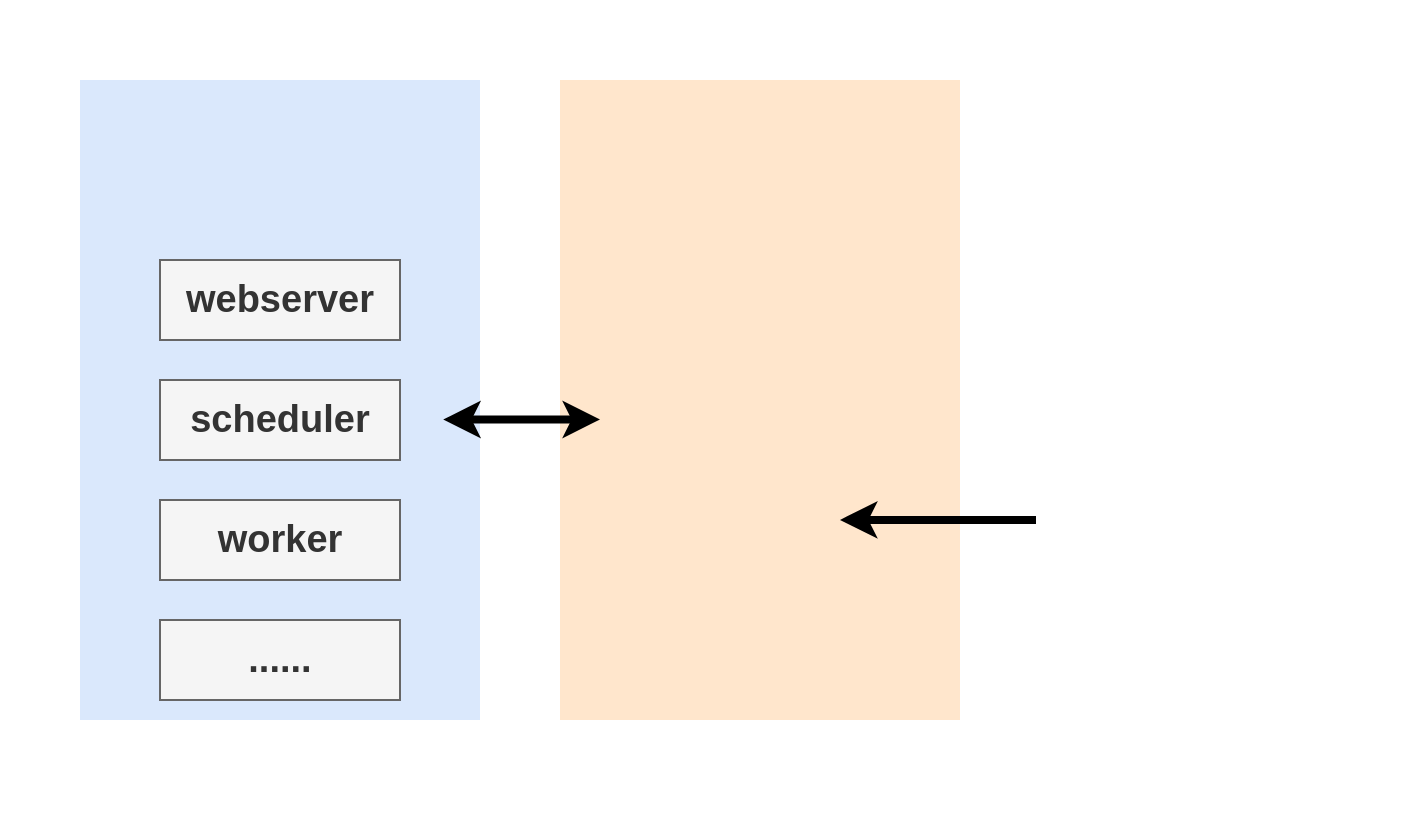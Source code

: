 <mxfile version="27.1.6">
  <diagram name="Page-1" id="q7mK_eRBIV1bxQqDiuw5">
    <mxGraphModel dx="934" dy="550" grid="1" gridSize="10" guides="1" tooltips="1" connect="1" arrows="1" fold="1" page="1" pageScale="1" pageWidth="850" pageHeight="1100" math="0" shadow="0">
      <root>
        <mxCell id="0" />
        <mxCell id="1" parent="0" />
        <mxCell id="EneeX0Qr8gwKd9KLv-ff-15" value="" style="rounded=0;whiteSpace=wrap;html=1;strokeColor=none;" vertex="1" parent="1">
          <mxGeometry x="40" y="80" width="710" height="410" as="geometry" />
        </mxCell>
        <mxCell id="EneeX0Qr8gwKd9KLv-ff-2" value="" style="rounded=0;whiteSpace=wrap;html=1;strokeColor=none;fillColor=#dae8fc;" vertex="1" parent="1">
          <mxGeometry x="80" y="120" width="200" height="320" as="geometry" />
        </mxCell>
        <mxCell id="EneeX0Qr8gwKd9KLv-ff-4" value="" style="shape=image;verticalLabelPosition=bottom;labelBackgroundColor=default;verticalAlign=top;aspect=fixed;imageAspect=0;image=https://upload.wikimedia.org/wikipedia/commons/thumb/7/71/AirflowLogo.svg/640px-AirflowLogo.svg.png;" vertex="1" parent="1">
          <mxGeometry x="89.67" y="130" width="180.65" height="70" as="geometry" />
        </mxCell>
        <mxCell id="EneeX0Qr8gwKd9KLv-ff-5" value="&lt;b&gt;&lt;font style=&quot;font-size: 19px;&quot;&gt;webserver&lt;/font&gt;&lt;/b&gt;" style="rounded=0;whiteSpace=wrap;html=1;fillColor=#f5f5f5;fontColor=#333333;strokeColor=#666666;" vertex="1" parent="1">
          <mxGeometry x="120" y="210" width="120" height="40" as="geometry" />
        </mxCell>
        <mxCell id="EneeX0Qr8gwKd9KLv-ff-6" value="&lt;span style=&quot;font-size: 19px;&quot;&gt;&lt;b&gt;scheduler&lt;/b&gt;&lt;/span&gt;" style="rounded=0;whiteSpace=wrap;html=1;fillColor=#f5f5f5;fontColor=#333333;strokeColor=#666666;" vertex="1" parent="1">
          <mxGeometry x="120" y="270" width="120" height="40" as="geometry" />
        </mxCell>
        <mxCell id="EneeX0Qr8gwKd9KLv-ff-7" value="&lt;span style=&quot;font-size: 19px;&quot;&gt;&lt;b&gt;worker&lt;/b&gt;&lt;/span&gt;" style="rounded=0;whiteSpace=wrap;html=1;fillColor=#f5f5f5;fontColor=#333333;strokeColor=#666666;" vertex="1" parent="1">
          <mxGeometry x="120" y="330" width="120" height="40" as="geometry" />
        </mxCell>
        <mxCell id="EneeX0Qr8gwKd9KLv-ff-8" value="&lt;span style=&quot;font-size: 19px;&quot;&gt;&lt;b&gt;......&lt;/b&gt;&lt;/span&gt;" style="rounded=0;whiteSpace=wrap;html=1;fillColor=#f5f5f5;fontColor=#333333;strokeColor=#666666;" vertex="1" parent="1">
          <mxGeometry x="120" y="390" width="120" height="40" as="geometry" />
        </mxCell>
        <mxCell id="EneeX0Qr8gwKd9KLv-ff-9" value="" style="rounded=0;whiteSpace=wrap;html=1;strokeColor=none;fillColor=#ffe6cc;" vertex="1" parent="1">
          <mxGeometry x="320" y="120" width="200" height="320" as="geometry" />
        </mxCell>
        <mxCell id="EneeX0Qr8gwKd9KLv-ff-10" value="" style="shape=image;verticalLabelPosition=bottom;labelBackgroundColor=default;verticalAlign=top;aspect=fixed;imageAspect=0;image=https://www.devahoy.com/images/2019/11/redis.png;" vertex="1" parent="1">
          <mxGeometry x="360" y="158.83" width="108" height="91.17" as="geometry" />
        </mxCell>
        <mxCell id="EneeX0Qr8gwKd9KLv-ff-11" value="" style="shape=image;verticalLabelPosition=bottom;labelBackgroundColor=default;verticalAlign=top;aspect=fixed;imageAspect=0;image=https://images.g2crowd.com/uploads/product/image/social_landscape/social_landscape_251be2af3ae607c45c14e816eaa1cf41/postgresql.png;" vertex="1" parent="1">
          <mxGeometry x="261.62" y="270" width="304.76" height="160" as="geometry" />
        </mxCell>
        <mxCell id="EneeX0Qr8gwKd9KLv-ff-14" value="" style="shape=image;verticalLabelPosition=bottom;labelBackgroundColor=default;verticalAlign=top;aspect=fixed;imageAspect=0;image=https://benjaminberhault.com/images/pgadmin.png;" vertex="1" parent="1">
          <mxGeometry x="550" y="300" width="173.62" height="80.75" as="geometry" />
        </mxCell>
        <mxCell id="EneeX0Qr8gwKd9KLv-ff-20" value="" style="endArrow=classic;html=1;rounded=0;strokeWidth=4;" edge="1" parent="1">
          <mxGeometry width="50" height="50" relative="1" as="geometry">
            <mxPoint x="558" y="339.96" as="sourcePoint" />
            <mxPoint x="460" y="339.96" as="targetPoint" />
          </mxGeometry>
        </mxCell>
        <mxCell id="EneeX0Qr8gwKd9KLv-ff-21" value="" style="endArrow=classic;startArrow=classic;html=1;rounded=0;strokeWidth=4;" edge="1" parent="1">
          <mxGeometry width="50" height="50" relative="1" as="geometry">
            <mxPoint x="261.62" y="289.76" as="sourcePoint" />
            <mxPoint x="340" y="289.76" as="targetPoint" />
          </mxGeometry>
        </mxCell>
      </root>
    </mxGraphModel>
  </diagram>
</mxfile>
